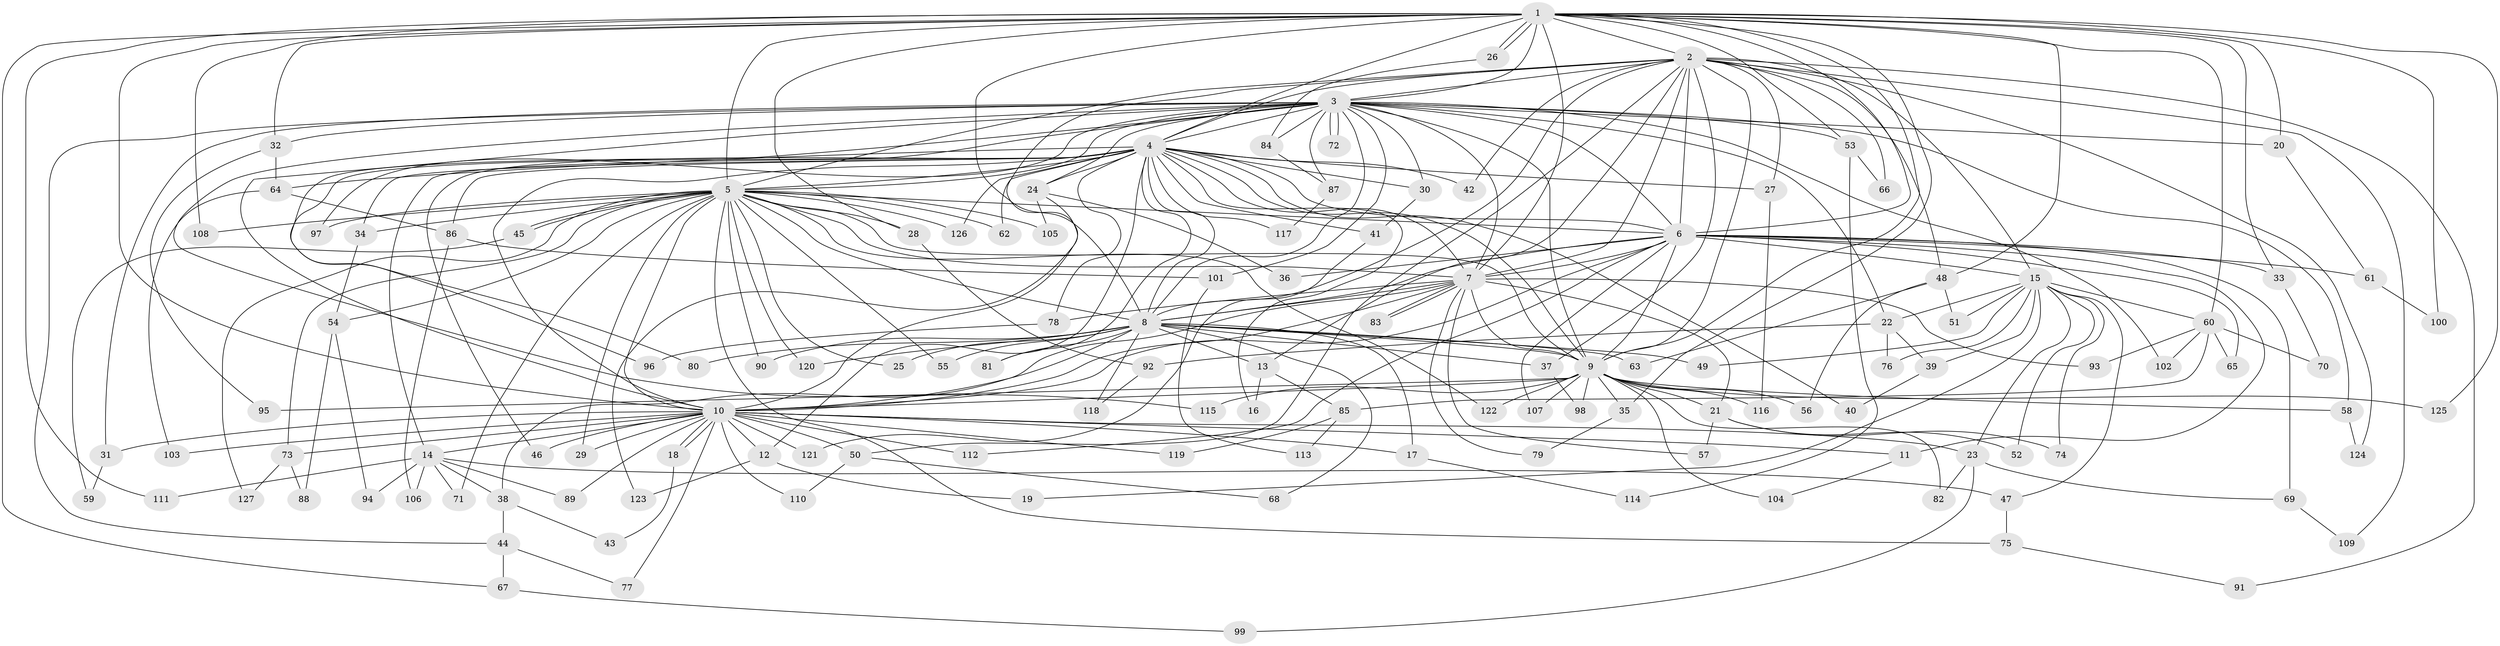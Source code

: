 // coarse degree distribution, {21: 0.010101010101010102, 26: 0.010101010101010102, 43: 0.010101010101010102, 24: 0.010101010101010102, 13: 0.010101010101010102, 19: 0.010101010101010102, 20: 0.010101010101010102, 25: 0.010101010101010102, 3: 0.1919191919191919, 4: 0.12121212121212122, 9: 0.010101010101010102, 11: 0.010101010101010102, 2: 0.5050505050505051, 5: 0.06060606060606061, 7: 0.010101010101010102, 1: 0.010101010101010102}
// Generated by graph-tools (version 1.1) at 2025/23/03/03/25 07:23:39]
// undirected, 127 vertices, 279 edges
graph export_dot {
graph [start="1"]
  node [color=gray90,style=filled];
  1;
  2;
  3;
  4;
  5;
  6;
  7;
  8;
  9;
  10;
  11;
  12;
  13;
  14;
  15;
  16;
  17;
  18;
  19;
  20;
  21;
  22;
  23;
  24;
  25;
  26;
  27;
  28;
  29;
  30;
  31;
  32;
  33;
  34;
  35;
  36;
  37;
  38;
  39;
  40;
  41;
  42;
  43;
  44;
  45;
  46;
  47;
  48;
  49;
  50;
  51;
  52;
  53;
  54;
  55;
  56;
  57;
  58;
  59;
  60;
  61;
  62;
  63;
  64;
  65;
  66;
  67;
  68;
  69;
  70;
  71;
  72;
  73;
  74;
  75;
  76;
  77;
  78;
  79;
  80;
  81;
  82;
  83;
  84;
  85;
  86;
  87;
  88;
  89;
  90;
  91;
  92;
  93;
  94;
  95;
  96;
  97;
  98;
  99;
  100;
  101;
  102;
  103;
  104;
  105;
  106;
  107;
  108;
  109;
  110;
  111;
  112;
  113;
  114;
  115;
  116;
  117;
  118;
  119;
  120;
  121;
  122;
  123;
  124;
  125;
  126;
  127;
  1 -- 2;
  1 -- 3;
  1 -- 4;
  1 -- 5;
  1 -- 6;
  1 -- 7;
  1 -- 8;
  1 -- 9;
  1 -- 10;
  1 -- 20;
  1 -- 26;
  1 -- 26;
  1 -- 28;
  1 -- 32;
  1 -- 33;
  1 -- 35;
  1 -- 48;
  1 -- 53;
  1 -- 60;
  1 -- 67;
  1 -- 100;
  1 -- 108;
  1 -- 111;
  1 -- 125;
  2 -- 3;
  2 -- 4;
  2 -- 5;
  2 -- 6;
  2 -- 7;
  2 -- 8;
  2 -- 9;
  2 -- 10;
  2 -- 13;
  2 -- 15;
  2 -- 27;
  2 -- 37;
  2 -- 42;
  2 -- 48;
  2 -- 50;
  2 -- 66;
  2 -- 91;
  2 -- 109;
  2 -- 124;
  3 -- 4;
  3 -- 5;
  3 -- 6;
  3 -- 7;
  3 -- 8;
  3 -- 9;
  3 -- 10;
  3 -- 20;
  3 -- 22;
  3 -- 24;
  3 -- 30;
  3 -- 31;
  3 -- 32;
  3 -- 44;
  3 -- 53;
  3 -- 58;
  3 -- 72;
  3 -- 72;
  3 -- 80;
  3 -- 84;
  3 -- 87;
  3 -- 96;
  3 -- 97;
  3 -- 101;
  3 -- 102;
  3 -- 115;
  4 -- 5;
  4 -- 6;
  4 -- 7;
  4 -- 8;
  4 -- 9;
  4 -- 10;
  4 -- 12;
  4 -- 14;
  4 -- 16;
  4 -- 24;
  4 -- 27;
  4 -- 30;
  4 -- 34;
  4 -- 40;
  4 -- 41;
  4 -- 42;
  4 -- 46;
  4 -- 62;
  4 -- 64;
  4 -- 78;
  4 -- 81;
  4 -- 86;
  4 -- 117;
  4 -- 126;
  5 -- 6;
  5 -- 7;
  5 -- 8;
  5 -- 9;
  5 -- 10;
  5 -- 25;
  5 -- 28;
  5 -- 29;
  5 -- 34;
  5 -- 45;
  5 -- 45;
  5 -- 54;
  5 -- 55;
  5 -- 62;
  5 -- 71;
  5 -- 73;
  5 -- 75;
  5 -- 90;
  5 -- 97;
  5 -- 105;
  5 -- 108;
  5 -- 120;
  5 -- 122;
  5 -- 126;
  5 -- 127;
  6 -- 7;
  6 -- 8;
  6 -- 9;
  6 -- 10;
  6 -- 11;
  6 -- 15;
  6 -- 33;
  6 -- 36;
  6 -- 61;
  6 -- 65;
  6 -- 69;
  6 -- 107;
  6 -- 112;
  7 -- 8;
  7 -- 9;
  7 -- 10;
  7 -- 21;
  7 -- 38;
  7 -- 57;
  7 -- 78;
  7 -- 79;
  7 -- 83;
  7 -- 83;
  7 -- 93;
  8 -- 9;
  8 -- 10;
  8 -- 13;
  8 -- 17;
  8 -- 25;
  8 -- 37;
  8 -- 49;
  8 -- 55;
  8 -- 63;
  8 -- 68;
  8 -- 80;
  8 -- 81;
  8 -- 90;
  8 -- 118;
  8 -- 120;
  9 -- 10;
  9 -- 21;
  9 -- 35;
  9 -- 56;
  9 -- 58;
  9 -- 82;
  9 -- 95;
  9 -- 98;
  9 -- 104;
  9 -- 107;
  9 -- 115;
  9 -- 116;
  9 -- 122;
  9 -- 125;
  10 -- 11;
  10 -- 12;
  10 -- 14;
  10 -- 17;
  10 -- 18;
  10 -- 18;
  10 -- 23;
  10 -- 29;
  10 -- 31;
  10 -- 46;
  10 -- 50;
  10 -- 73;
  10 -- 77;
  10 -- 89;
  10 -- 103;
  10 -- 110;
  10 -- 112;
  10 -- 119;
  10 -- 121;
  11 -- 104;
  12 -- 19;
  12 -- 123;
  13 -- 16;
  13 -- 85;
  14 -- 38;
  14 -- 47;
  14 -- 71;
  14 -- 89;
  14 -- 94;
  14 -- 106;
  14 -- 111;
  15 -- 19;
  15 -- 22;
  15 -- 23;
  15 -- 39;
  15 -- 47;
  15 -- 49;
  15 -- 51;
  15 -- 52;
  15 -- 60;
  15 -- 74;
  15 -- 76;
  17 -- 114;
  18 -- 43;
  20 -- 61;
  21 -- 52;
  21 -- 57;
  21 -- 74;
  22 -- 39;
  22 -- 76;
  22 -- 92;
  23 -- 69;
  23 -- 82;
  23 -- 99;
  24 -- 36;
  24 -- 105;
  24 -- 123;
  26 -- 84;
  27 -- 116;
  28 -- 92;
  30 -- 41;
  31 -- 59;
  32 -- 64;
  32 -- 95;
  33 -- 70;
  34 -- 54;
  35 -- 79;
  37 -- 98;
  38 -- 43;
  38 -- 44;
  39 -- 40;
  41 -- 121;
  44 -- 67;
  44 -- 77;
  45 -- 59;
  47 -- 75;
  48 -- 51;
  48 -- 56;
  48 -- 63;
  50 -- 68;
  50 -- 110;
  53 -- 66;
  53 -- 114;
  54 -- 88;
  54 -- 94;
  58 -- 124;
  60 -- 65;
  60 -- 70;
  60 -- 85;
  60 -- 93;
  60 -- 102;
  61 -- 100;
  64 -- 86;
  64 -- 103;
  67 -- 99;
  69 -- 109;
  73 -- 88;
  73 -- 127;
  75 -- 91;
  78 -- 96;
  84 -- 87;
  85 -- 113;
  85 -- 119;
  86 -- 101;
  86 -- 106;
  87 -- 117;
  92 -- 118;
  101 -- 113;
}
